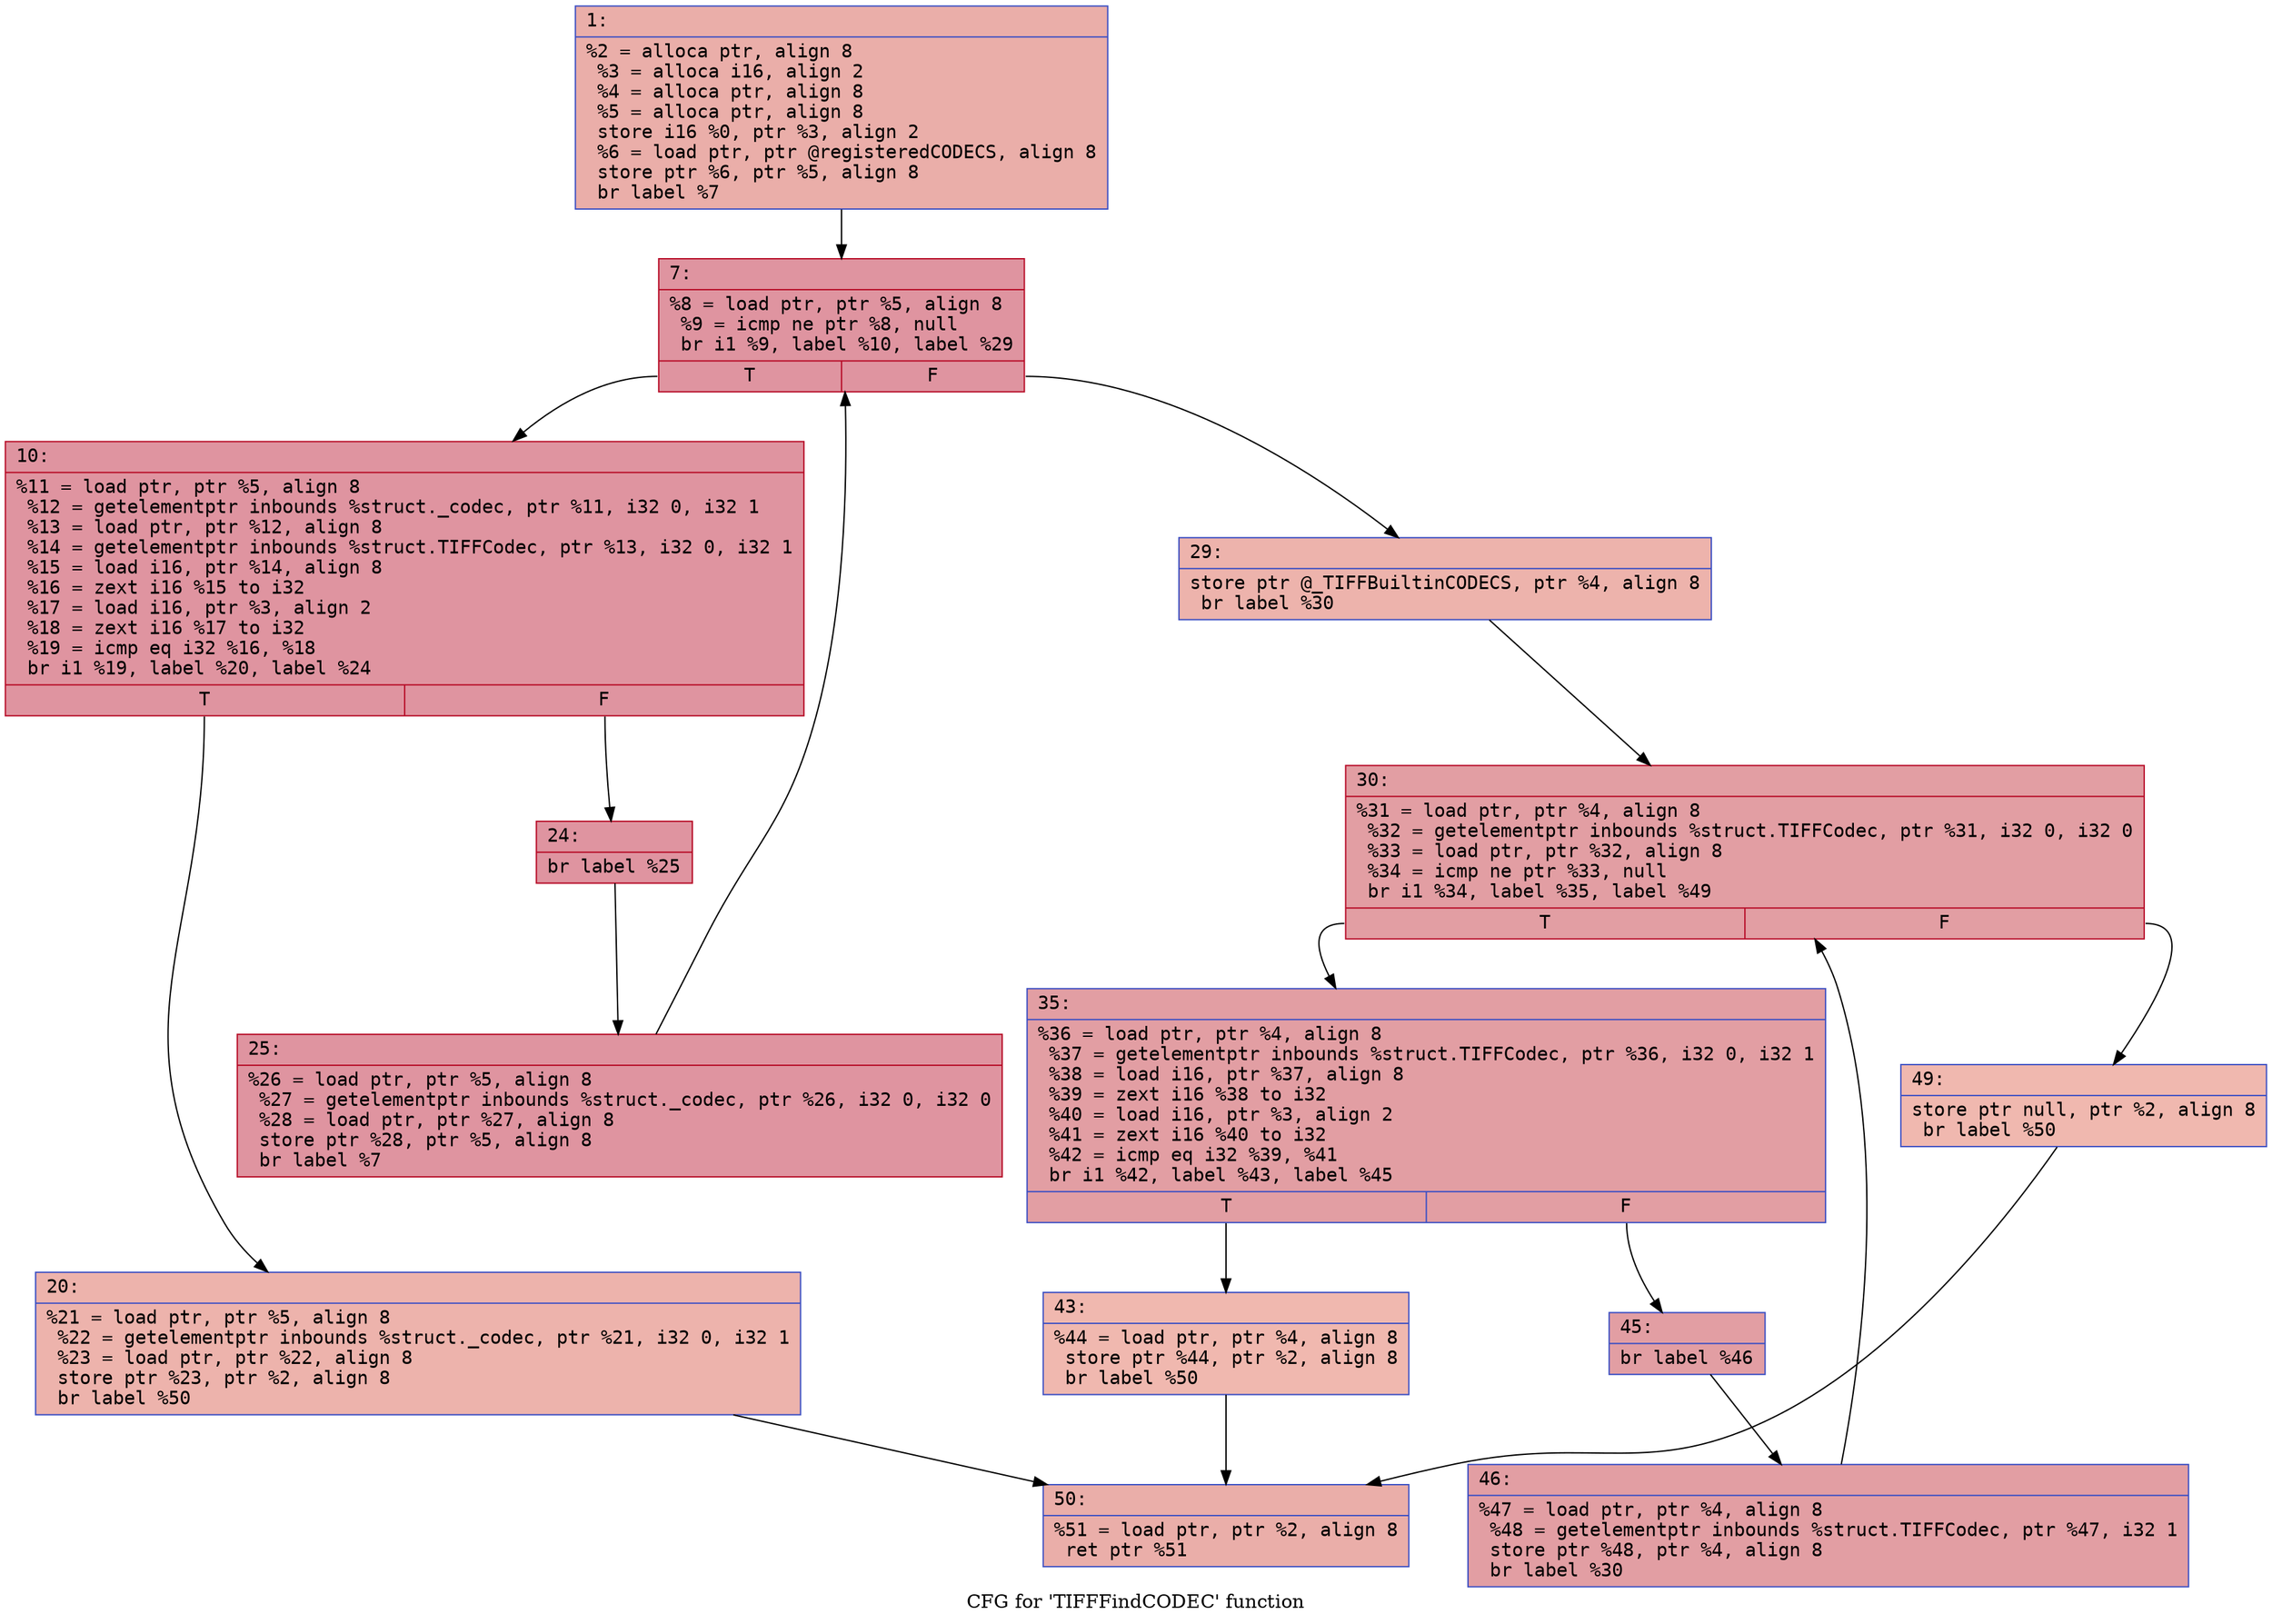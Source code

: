 digraph "CFG for 'TIFFFindCODEC' function" {
	label="CFG for 'TIFFFindCODEC' function";

	Node0x6000007dab20 [shape=record,color="#3d50c3ff", style=filled, fillcolor="#d0473d70" fontname="Courier",label="{1:\l|  %2 = alloca ptr, align 8\l  %3 = alloca i16, align 2\l  %4 = alloca ptr, align 8\l  %5 = alloca ptr, align 8\l  store i16 %0, ptr %3, align 2\l  %6 = load ptr, ptr @registeredCODECS, align 8\l  store ptr %6, ptr %5, align 8\l  br label %7\l}"];
	Node0x6000007dab20 -> Node0x6000007dab70[tooltip="1 -> 7\nProbability 100.00%" ];
	Node0x6000007dab70 [shape=record,color="#b70d28ff", style=filled, fillcolor="#b70d2870" fontname="Courier",label="{7:\l|  %8 = load ptr, ptr %5, align 8\l  %9 = icmp ne ptr %8, null\l  br i1 %9, label %10, label %29\l|{<s0>T|<s1>F}}"];
	Node0x6000007dab70:s0 -> Node0x6000007dabc0[tooltip="7 -> 10\nProbability 96.88%" ];
	Node0x6000007dab70:s1 -> Node0x6000007dad00[tooltip="7 -> 29\nProbability 3.12%" ];
	Node0x6000007dabc0 [shape=record,color="#b70d28ff", style=filled, fillcolor="#b70d2870" fontname="Courier",label="{10:\l|  %11 = load ptr, ptr %5, align 8\l  %12 = getelementptr inbounds %struct._codec, ptr %11, i32 0, i32 1\l  %13 = load ptr, ptr %12, align 8\l  %14 = getelementptr inbounds %struct.TIFFCodec, ptr %13, i32 0, i32 1\l  %15 = load i16, ptr %14, align 8\l  %16 = zext i16 %15 to i32\l  %17 = load i16, ptr %3, align 2\l  %18 = zext i16 %17 to i32\l  %19 = icmp eq i32 %16, %18\l  br i1 %19, label %20, label %24\l|{<s0>T|<s1>F}}"];
	Node0x6000007dabc0:s0 -> Node0x6000007dac10[tooltip="10 -> 20\nProbability 3.12%" ];
	Node0x6000007dabc0:s1 -> Node0x6000007dac60[tooltip="10 -> 24\nProbability 96.88%" ];
	Node0x6000007dac10 [shape=record,color="#3d50c3ff", style=filled, fillcolor="#d6524470" fontname="Courier",label="{20:\l|  %21 = load ptr, ptr %5, align 8\l  %22 = getelementptr inbounds %struct._codec, ptr %21, i32 0, i32 1\l  %23 = load ptr, ptr %22, align 8\l  store ptr %23, ptr %2, align 8\l  br label %50\l}"];
	Node0x6000007dac10 -> Node0x6000007daf30[tooltip="20 -> 50\nProbability 100.00%" ];
	Node0x6000007dac60 [shape=record,color="#b70d28ff", style=filled, fillcolor="#b70d2870" fontname="Courier",label="{24:\l|  br label %25\l}"];
	Node0x6000007dac60 -> Node0x6000007dacb0[tooltip="24 -> 25\nProbability 100.00%" ];
	Node0x6000007dacb0 [shape=record,color="#b70d28ff", style=filled, fillcolor="#b70d2870" fontname="Courier",label="{25:\l|  %26 = load ptr, ptr %5, align 8\l  %27 = getelementptr inbounds %struct._codec, ptr %26, i32 0, i32 0\l  %28 = load ptr, ptr %27, align 8\l  store ptr %28, ptr %5, align 8\l  br label %7\l}"];
	Node0x6000007dacb0 -> Node0x6000007dab70[tooltip="25 -> 7\nProbability 100.00%" ];
	Node0x6000007dad00 [shape=record,color="#3d50c3ff", style=filled, fillcolor="#d6524470" fontname="Courier",label="{29:\l|  store ptr @_TIFFBuiltinCODECS, ptr %4, align 8\l  br label %30\l}"];
	Node0x6000007dad00 -> Node0x6000007dad50[tooltip="29 -> 30\nProbability 100.00%" ];
	Node0x6000007dad50 [shape=record,color="#b70d28ff", style=filled, fillcolor="#be242e70" fontname="Courier",label="{30:\l|  %31 = load ptr, ptr %4, align 8\l  %32 = getelementptr inbounds %struct.TIFFCodec, ptr %31, i32 0, i32 0\l  %33 = load ptr, ptr %32, align 8\l  %34 = icmp ne ptr %33, null\l  br i1 %34, label %35, label %49\l|{<s0>T|<s1>F}}"];
	Node0x6000007dad50:s0 -> Node0x6000007dada0[tooltip="30 -> 35\nProbability 96.88%" ];
	Node0x6000007dad50:s1 -> Node0x6000007daee0[tooltip="30 -> 49\nProbability 3.12%" ];
	Node0x6000007dada0 [shape=record,color="#3d50c3ff", style=filled, fillcolor="#be242e70" fontname="Courier",label="{35:\l|  %36 = load ptr, ptr %4, align 8\l  %37 = getelementptr inbounds %struct.TIFFCodec, ptr %36, i32 0, i32 1\l  %38 = load i16, ptr %37, align 8\l  %39 = zext i16 %38 to i32\l  %40 = load i16, ptr %3, align 2\l  %41 = zext i16 %40 to i32\l  %42 = icmp eq i32 %39, %41\l  br i1 %42, label %43, label %45\l|{<s0>T|<s1>F}}"];
	Node0x6000007dada0:s0 -> Node0x6000007dadf0[tooltip="35 -> 43\nProbability 3.12%" ];
	Node0x6000007dada0:s1 -> Node0x6000007dae40[tooltip="35 -> 45\nProbability 96.88%" ];
	Node0x6000007dadf0 [shape=record,color="#3d50c3ff", style=filled, fillcolor="#dc5d4a70" fontname="Courier",label="{43:\l|  %44 = load ptr, ptr %4, align 8\l  store ptr %44, ptr %2, align 8\l  br label %50\l}"];
	Node0x6000007dadf0 -> Node0x6000007daf30[tooltip="43 -> 50\nProbability 100.00%" ];
	Node0x6000007dae40 [shape=record,color="#3d50c3ff", style=filled, fillcolor="#be242e70" fontname="Courier",label="{45:\l|  br label %46\l}"];
	Node0x6000007dae40 -> Node0x6000007dae90[tooltip="45 -> 46\nProbability 100.00%" ];
	Node0x6000007dae90 [shape=record,color="#3d50c3ff", style=filled, fillcolor="#be242e70" fontname="Courier",label="{46:\l|  %47 = load ptr, ptr %4, align 8\l  %48 = getelementptr inbounds %struct.TIFFCodec, ptr %47, i32 1\l  store ptr %48, ptr %4, align 8\l  br label %30\l}"];
	Node0x6000007dae90 -> Node0x6000007dad50[tooltip="46 -> 30\nProbability 100.00%" ];
	Node0x6000007daee0 [shape=record,color="#3d50c3ff", style=filled, fillcolor="#dc5d4a70" fontname="Courier",label="{49:\l|  store ptr null, ptr %2, align 8\l  br label %50\l}"];
	Node0x6000007daee0 -> Node0x6000007daf30[tooltip="49 -> 50\nProbability 100.00%" ];
	Node0x6000007daf30 [shape=record,color="#3d50c3ff", style=filled, fillcolor="#d0473d70" fontname="Courier",label="{50:\l|  %51 = load ptr, ptr %2, align 8\l  ret ptr %51\l}"];
}

